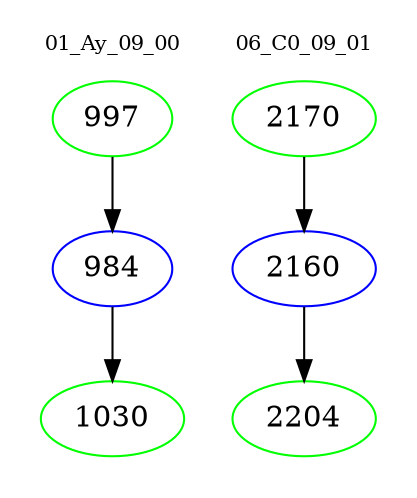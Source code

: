 digraph{
subgraph cluster_0 {
color = white
label = "01_Ay_09_00";
fontsize=10;
T0_997 [label="997", color="green"]
T0_997 -> T0_984 [color="black"]
T0_984 [label="984", color="blue"]
T0_984 -> T0_1030 [color="black"]
T0_1030 [label="1030", color="green"]
}
subgraph cluster_1 {
color = white
label = "06_C0_09_01";
fontsize=10;
T1_2170 [label="2170", color="green"]
T1_2170 -> T1_2160 [color="black"]
T1_2160 [label="2160", color="blue"]
T1_2160 -> T1_2204 [color="black"]
T1_2204 [label="2204", color="green"]
}
}
